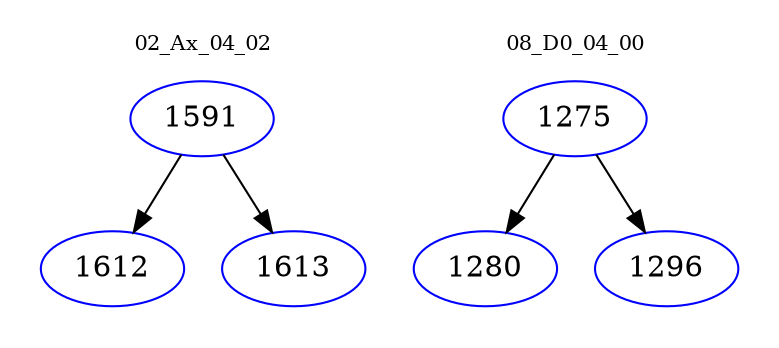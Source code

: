 digraph{
subgraph cluster_0 {
color = white
label = "02_Ax_04_02";
fontsize=10;
T0_1591 [label="1591", color="blue"]
T0_1591 -> T0_1612 [color="black"]
T0_1612 [label="1612", color="blue"]
T0_1591 -> T0_1613 [color="black"]
T0_1613 [label="1613", color="blue"]
}
subgraph cluster_1 {
color = white
label = "08_D0_04_00";
fontsize=10;
T1_1275 [label="1275", color="blue"]
T1_1275 -> T1_1280 [color="black"]
T1_1280 [label="1280", color="blue"]
T1_1275 -> T1_1296 [color="black"]
T1_1296 [label="1296", color="blue"]
}
}

